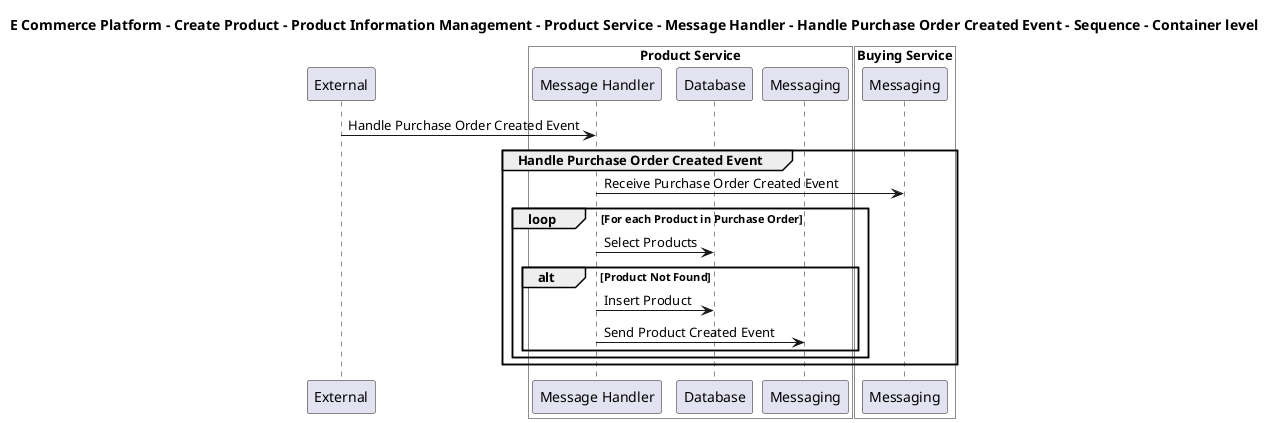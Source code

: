 @startuml

title E Commerce Platform - Create Product - Product Information Management - Product Service - Message Handler - Handle Purchase Order Created Event - Sequence - Container level

participant "External" as C4InterFlow.SoftwareSystems.ExternalSystem

box "Product Service" #White
    participant "Message Handler" as ECommercePlatform.CreateProduct.ProductInformationManagement.SoftwareSystems.ProductService.Containers.MessageHandler
    participant "Database" as ECommercePlatform.CreateProduct.ProductInformationManagement.SoftwareSystems.ProductService.Containers.Database
    participant "Messaging" as ECommercePlatform.CreateProduct.ProductInformationManagement.SoftwareSystems.ProductService.Containers.Messaging
end box


box "Buying Service" #White
    participant "Messaging" as ECommercePlatform.CreateProduct.BuyingAndMerchandising.SoftwareSystems.BuyingService.Containers.Messaging
end box


C4InterFlow.SoftwareSystems.ExternalSystem -> ECommercePlatform.CreateProduct.ProductInformationManagement.SoftwareSystems.ProductService.Containers.MessageHandler : Handle Purchase Order Created Event
group Handle Purchase Order Created Event
ECommercePlatform.CreateProduct.ProductInformationManagement.SoftwareSystems.ProductService.Containers.MessageHandler -> ECommercePlatform.CreateProduct.BuyingAndMerchandising.SoftwareSystems.BuyingService.Containers.Messaging : Receive Purchase Order Created Event
loop For each Product in Purchase Order
ECommercePlatform.CreateProduct.ProductInformationManagement.SoftwareSystems.ProductService.Containers.MessageHandler -> ECommercePlatform.CreateProduct.ProductInformationManagement.SoftwareSystems.ProductService.Containers.Database : Select Products
alt Product Not Found
ECommercePlatform.CreateProduct.ProductInformationManagement.SoftwareSystems.ProductService.Containers.MessageHandler -> ECommercePlatform.CreateProduct.ProductInformationManagement.SoftwareSystems.ProductService.Containers.Database : Insert Product
ECommercePlatform.CreateProduct.ProductInformationManagement.SoftwareSystems.ProductService.Containers.MessageHandler -> ECommercePlatform.CreateProduct.ProductInformationManagement.SoftwareSystems.ProductService.Containers.Messaging : Send Product Created Event
end
end
end


@enduml
